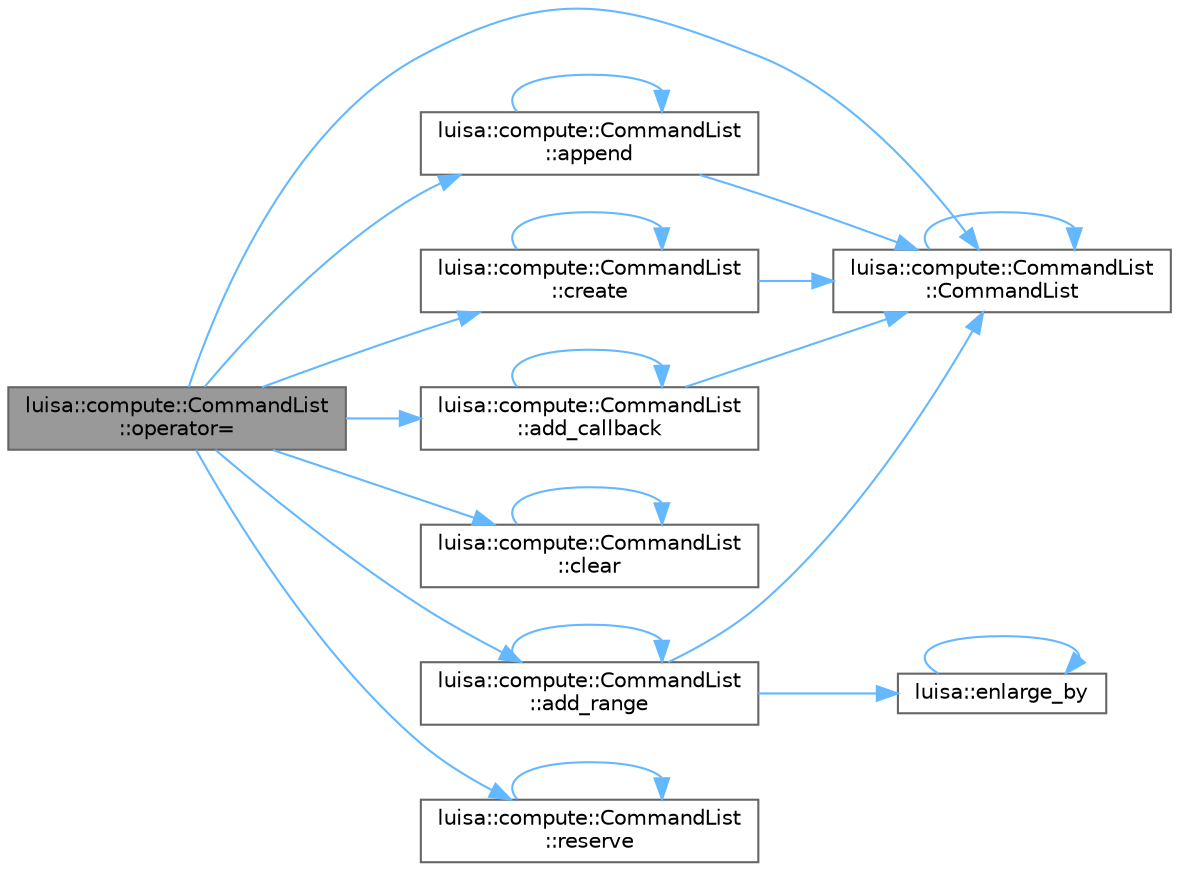 digraph "luisa::compute::CommandList::operator="
{
 // LATEX_PDF_SIZE
  bgcolor="transparent";
  edge [fontname=Helvetica,fontsize=10,labelfontname=Helvetica,labelfontsize=10];
  node [fontname=Helvetica,fontsize=10,shape=box,height=0.2,width=0.4];
  rankdir="LR";
  Node1 [id="Node000001",label="luisa::compute::CommandList\l::operator=",height=0.2,width=0.4,color="gray40", fillcolor="grey60", style="filled", fontcolor="black",tooltip=" "];
  Node1 -> Node2 [id="edge1_Node000001_Node000002",color="steelblue1",style="solid",tooltip=" "];
  Node2 [id="Node000002",label="luisa::compute::CommandList\l::add_callback",height=0.2,width=0.4,color="grey40", fillcolor="white", style="filled",URL="$classluisa_1_1compute_1_1_command_list.html#a6a2b8b7c7c6681b9c8be7b7caab3b95c",tooltip=" "];
  Node2 -> Node2 [id="edge2_Node000002_Node000002",color="steelblue1",style="solid",tooltip=" "];
  Node2 -> Node3 [id="edge3_Node000002_Node000003",color="steelblue1",style="solid",tooltip=" "];
  Node3 [id="Node000003",label="luisa::compute::CommandList\l::CommandList",height=0.2,width=0.4,color="grey40", fillcolor="white", style="filled",URL="$classluisa_1_1compute_1_1_command_list.html#aefbcde16d00b5b6e14a4a859ff0300fb",tooltip=" "];
  Node3 -> Node3 [id="edge4_Node000003_Node000003",color="steelblue1",style="solid",tooltip=" "];
  Node1 -> Node4 [id="edge5_Node000001_Node000004",color="steelblue1",style="solid",tooltip=" "];
  Node4 [id="Node000004",label="luisa::compute::CommandList\l::add_range",height=0.2,width=0.4,color="grey40", fillcolor="white", style="filled",URL="$classluisa_1_1compute_1_1_command_list.html#a677e422daab119c350d8264a2f702fd2",tooltip=" "];
  Node4 -> Node4 [id="edge6_Node000004_Node000004",color="steelblue1",style="solid",tooltip=" "];
  Node4 -> Node3 [id="edge7_Node000004_Node000003",color="steelblue1",style="solid",tooltip=" "];
  Node4 -> Node5 [id="edge8_Node000004_Node000005",color="steelblue1",style="solid",tooltip=" "];
  Node5 [id="Node000005",label="luisa::enlarge_by",height=0.2,width=0.4,color="grey40", fillcolor="white", style="filled",URL="$namespaceluisa.html#a29039881fd35f6de9b7acd9a9b4ea886",tooltip=" "];
  Node5 -> Node5 [id="edge9_Node000005_Node000005",color="steelblue1",style="solid",tooltip=" "];
  Node1 -> Node6 [id="edge10_Node000001_Node000006",color="steelblue1",style="solid",tooltip=" "];
  Node6 [id="Node000006",label="luisa::compute::CommandList\l::append",height=0.2,width=0.4,color="grey40", fillcolor="white", style="filled",URL="$classluisa_1_1compute_1_1_command_list.html#aeeccc2456872be8ae00baf989537d380",tooltip=" "];
  Node6 -> Node6 [id="edge11_Node000006_Node000006",color="steelblue1",style="solid",tooltip=" "];
  Node6 -> Node3 [id="edge12_Node000006_Node000003",color="steelblue1",style="solid",tooltip=" "];
  Node1 -> Node7 [id="edge13_Node000001_Node000007",color="steelblue1",style="solid",tooltip=" "];
  Node7 [id="Node000007",label="luisa::compute::CommandList\l::clear",height=0.2,width=0.4,color="grey40", fillcolor="white", style="filled",URL="$classluisa_1_1compute_1_1_command_list.html#a4bf5d665be43e8d8530a8e4abe72270d",tooltip=" "];
  Node7 -> Node7 [id="edge14_Node000007_Node000007",color="steelblue1",style="solid",tooltip=" "];
  Node1 -> Node3 [id="edge15_Node000001_Node000003",color="steelblue1",style="solid",tooltip=" "];
  Node1 -> Node8 [id="edge16_Node000001_Node000008",color="steelblue1",style="solid",tooltip=" "];
  Node8 [id="Node000008",label="luisa::compute::CommandList\l::create",height=0.2,width=0.4,color="grey40", fillcolor="white", style="filled",URL="$classluisa_1_1compute_1_1_command_list.html#a3e5d5c4b7348dd4d212031df1e61ac4e",tooltip=" "];
  Node8 -> Node3 [id="edge17_Node000008_Node000003",color="steelblue1",style="solid",tooltip=" "];
  Node8 -> Node8 [id="edge18_Node000008_Node000008",color="steelblue1",style="solid",tooltip=" "];
  Node1 -> Node9 [id="edge19_Node000001_Node000009",color="steelblue1",style="solid",tooltip=" "];
  Node9 [id="Node000009",label="luisa::compute::CommandList\l::reserve",height=0.2,width=0.4,color="grey40", fillcolor="white", style="filled",URL="$classluisa_1_1compute_1_1_command_list.html#a958a305feb46eeebcef3c4749b981b9b",tooltip=" "];
  Node9 -> Node9 [id="edge20_Node000009_Node000009",color="steelblue1",style="solid",tooltip=" "];
}
